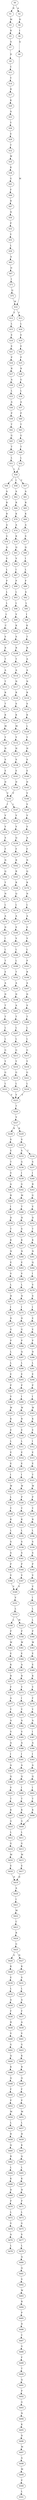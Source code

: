 strict digraph  {
	S0 -> S1 [ label = R ];
	S0 -> S2 [ label = A ];
	S1 -> S3 [ label = M ];
	S2 -> S4 [ label = D ];
	S3 -> S5 [ label = R ];
	S4 -> S6 [ label = I ];
	S5 -> S7 [ label = A ];
	S6 -> S8 [ label = Q ];
	S7 -> S9 [ label = D ];
	S8 -> S10 [ label = M ];
	S9 -> S11 [ label = C ];
	S10 -> S12 [ label = Y ];
	S10 -> S13 [ label = F ];
	S11 -> S14 [ label = Y ];
	S12 -> S15 [ label = L ];
	S13 -> S16 [ label = L ];
	S14 -> S17 [ label = R ];
	S15 -> S18 [ label = E ];
	S16 -> S19 [ label = E ];
	S17 -> S20 [ label = K ];
	S18 -> S21 [ label = E ];
	S19 -> S22 [ label = E ];
	S20 -> S23 [ label = A ];
	S21 -> S24 [ label = P ];
	S22 -> S25 [ label = P ];
	S23 -> S26 [ label = Y ];
	S24 -> S27 [ label = R ];
	S25 -> S28 [ label = R ];
	S26 -> S29 [ label = E ];
	S27 -> S30 [ label = A ];
	S28 -> S31 [ label = G ];
	S29 -> S32 [ label = T ];
	S30 -> S33 [ label = L ];
	S31 -> S34 [ label = L ];
	S32 -> S35 [ label = W ];
	S33 -> S36 [ label = A ];
	S34 -> S37 [ label = A ];
	S35 -> S38 [ label = K ];
	S36 -> S39 [ label = P ];
	S37 -> S40 [ label = P ];
	S38 -> S41 [ label = G ];
	S39 -> S42 [ label = T ];
	S40 -> S43 [ label = T ];
	S41 -> S44 [ label = F ];
	S42 -> S45 [ label = G ];
	S43 -> S46 [ label = G ];
	S44 -> S47 [ label = R ];
	S45 -> S48 [ label = T ];
	S46 -> S49 [ label = T ];
	S47 -> S50 [ label = N ];
	S48 -> S51 [ label = L ];
	S49 -> S52 [ label = L ];
	S50 -> S53 [ label = P ];
	S51 -> S54 [ label = L ];
	S52 -> S54 [ label = L ];
	S53 -> S55 [ label = Y ];
	S54 -> S56 [ label = L ];
	S54 -> S57 [ label = V ];
	S54 -> S58 [ label = I ];
	S55 -> S59 [ label = L ];
	S56 -> S60 [ label = A ];
	S57 -> S61 [ label = A ];
	S58 -> S62 [ label = A ];
	S59 -> S63 [ label = A ];
	S60 -> S64 [ label = R ];
	S61 -> S65 [ label = R ];
	S62 -> S66 [ label = R ];
	S63 -> S67 [ label = D ];
	S64 -> S68 [ label = R ];
	S65 -> S69 [ label = K ];
	S66 -> S70 [ label = K ];
	S67 -> S71 [ label = I ];
	S68 -> S72 [ label = A ];
	S69 -> S73 [ label = A ];
	S70 -> S74 [ label = A ];
	S71 -> S75 [ label = Q ];
	S72 -> S76 [ label = G ];
	S73 -> S77 [ label = S ];
	S74 -> S78 [ label = K ];
	S75 -> S10 [ label = M ];
	S76 -> S79 [ label = Q ];
	S77 -> S80 [ label = Q ];
	S78 -> S81 [ label = Q ];
	S79 -> S82 [ label = V ];
	S80 -> S83 [ label = I ];
	S81 -> S84 [ label = V ];
	S82 -> S85 [ label = L ];
	S83 -> S86 [ label = L ];
	S84 -> S87 [ label = I ];
	S85 -> S88 [ label = P ];
	S86 -> S89 [ label = P ];
	S87 -> S90 [ label = P ];
	S88 -> S91 [ label = L ];
	S89 -> S92 [ label = A ];
	S90 -> S93 [ label = L ];
	S91 -> S94 [ label = L ];
	S92 -> S95 [ label = L ];
	S93 -> S96 [ label = L ];
	S94 -> S97 [ label = L ];
	S95 -> S98 [ label = I ];
	S96 -> S99 [ label = V ];
	S97 -> S100 [ label = C ];
	S98 -> S101 [ label = K ];
	S99 -> S102 [ label = K ];
	S100 -> S103 [ label = S ];
	S101 -> S104 [ label = T ];
	S102 -> S105 [ label = S ];
	S103 -> S106 [ label = R ];
	S104 -> S107 [ label = R ];
	S105 -> S108 [ label = R ];
	S106 -> S109 [ label = T ];
	S107 -> S110 [ label = A ];
	S108 -> S111 [ label = T ];
	S109 -> S112 [ label = A ];
	S110 -> S113 [ label = A ];
	S111 -> S114 [ label = A ];
	S112 -> S115 [ label = T ];
	S113 -> S116 [ label = N ];
	S114 -> S117 [ label = N ];
	S115 -> S118 [ label = R ];
	S116 -> S119 [ label = R ];
	S117 -> S120 [ label = R ];
	S118 -> S121 [ label = T ];
	S119 -> S122 [ label = S ];
	S120 -> S123 [ label = S ];
	S121 -> S124 [ label = K ];
	S122 -> S125 [ label = K ];
	S123 -> S126 [ label = K ];
	S124 -> S127 [ label = M ];
	S125 -> S128 [ label = L ];
	S126 -> S129 [ label = M ];
	S127 -> S130 [ label = Y ];
	S128 -> S131 [ label = Y ];
	S129 -> S132 [ label = Y ];
	S130 -> S133 [ label = H ];
	S131 -> S134 [ label = H ];
	S132 -> S135 [ label = H ];
	S133 -> S136 [ label = S ];
	S134 -> S137 [ label = S ];
	S135 -> S138 [ label = S ];
	S136 -> S139 [ label = E ];
	S137 -> S140 [ label = E ];
	S138 -> S141 [ label = E ];
	S139 -> S142 [ label = D ];
	S140 -> S143 [ label = D ];
	S141 -> S144 [ label = D ];
	S142 -> S145 [ label = V ];
	S143 -> S146 [ label = V ];
	S144 -> S145 [ label = V ];
	S145 -> S147 [ label = L ];
	S145 -> S148 [ label = I ];
	S146 -> S149 [ label = V ];
	S147 -> S150 [ label = V ];
	S148 -> S151 [ label = V ];
	S149 -> S152 [ label = V ];
	S150 -> S153 [ label = V ];
	S151 -> S154 [ label = V ];
	S152 -> S155 [ label = V ];
	S153 -> S156 [ label = Q ];
	S154 -> S157 [ label = S ];
	S155 -> S158 [ label = A ];
	S156 -> S159 [ label = F ];
	S157 -> S160 [ label = F ];
	S158 -> S161 [ label = F ];
	S159 -> S162 [ label = R ];
	S160 -> S163 [ label = N ];
	S161 -> S164 [ label = N ];
	S162 -> S165 [ label = R ];
	S163 -> S166 [ label = Q ];
	S164 -> S167 [ label = Q ];
	S165 -> S168 [ label = R ];
	S166 -> S169 [ label = T ];
	S167 -> S170 [ label = R ];
	S168 -> S171 [ label = Q ];
	S169 -> S172 [ label = N ];
	S170 -> S173 [ label = N ];
	S171 -> S174 [ label = L ];
	S172 -> S175 [ label = L ];
	S173 -> S176 [ label = L ];
	S174 -> S177 [ label = A ];
	S175 -> S178 [ label = A ];
	S176 -> S179 [ label = A ];
	S177 -> S180 [ label = E ];
	S178 -> S181 [ label = D ];
	S179 -> S182 [ label = E ];
	S180 -> S183 [ label = V ];
	S181 -> S184 [ label = I ];
	S182 -> S185 [ label = V ];
	S183 -> S186 [ label = L ];
	S184 -> S187 [ label = L ];
	S185 -> S188 [ label = L ];
	S186 -> S189 [ label = L ];
	S187 -> S190 [ label = T ];
	S188 -> S191 [ label = P ];
	S189 -> S192 [ label = T ];
	S190 -> S193 [ label = E ];
	S191 -> S194 [ label = R ];
	S192 -> S195 [ label = A ];
	S193 -> S196 [ label = A ];
	S194 -> S197 [ label = A ];
	S195 -> S198 [ label = D ];
	S196 -> S199 [ label = D ];
	S197 -> S200 [ label = D ];
	S198 -> S201 [ label = A ];
	S199 -> S202 [ label = T ];
	S200 -> S203 [ label = S ];
	S201 -> S204 [ label = T ];
	S202 -> S205 [ label = T ];
	S203 -> S206 [ label = T ];
	S204 -> S207 [ label = L ];
	S205 -> S208 [ label = L ];
	S206 -> S209 [ label = L ];
	S207 -> S210 [ label = L ];
	S208 -> S211 [ label = L ];
	S209 -> S212 [ label = L ];
	S210 -> S213 [ label = G ];
	S211 -> S214 [ label = G ];
	S212 -> S215 [ label = G ];
	S213 -> S216 [ label = Y ];
	S214 -> S217 [ label = Y ];
	S215 -> S218 [ label = Y ];
	S216 -> S219 [ label = G ];
	S217 -> S220 [ label = G ];
	S218 -> S221 [ label = G ];
	S219 -> S222 [ label = L ];
	S220 -> S223 [ label = L ];
	S221 -> S224 [ label = L ];
	S222 -> S225 [ label = V ];
	S223 -> S225 [ label = V ];
	S224 -> S225 [ label = V ];
	S225 -> S226 [ label = T ];
	S226 -> S227 [ label = V ];
	S227 -> S228 [ label = R ];
	S227 -> S229 [ label = K ];
	S228 -> S230 [ label = S ];
	S229 -> S231 [ label = S ];
	S230 -> S232 [ label = E ];
	S231 -> S233 [ label = S ];
	S231 -> S234 [ label = T ];
	S232 -> S235 [ label = T ];
	S233 -> S236 [ label = G ];
	S234 -> S237 [ label = S ];
	S235 -> S238 [ label = V ];
	S236 -> S239 [ label = I ];
	S237 -> S240 [ label = I ];
	S238 -> S241 [ label = A ];
	S239 -> S242 [ label = G ];
	S240 -> S243 [ label = R ];
	S241 -> S244 [ label = R ];
	S242 -> S245 [ label = M ];
	S243 -> S246 [ label = G ];
	S244 -> S247 [ label = I ];
	S245 -> S248 [ label = T ];
	S246 -> S249 [ label = V ];
	S247 -> S250 [ label = D ];
	S248 -> S251 [ label = H ];
	S249 -> S252 [ label = D ];
	S250 -> S253 [ label = T ];
	S251 -> S254 [ label = S ];
	S252 -> S255 [ label = T ];
	S253 -> S256 [ label = K ];
	S254 -> S257 [ label = K ];
	S255 -> S258 [ label = K ];
	S256 -> S259 [ label = N ];
	S257 -> S260 [ label = N ];
	S258 -> S261 [ label = N ];
	S259 -> S262 [ label = E ];
	S260 -> S263 [ label = E ];
	S261 -> S264 [ label = Q ];
	S262 -> S265 [ label = V ];
	S263 -> S266 [ label = V ];
	S264 -> S267 [ label = I ];
	S265 -> S268 [ label = L ];
	S266 -> S269 [ label = L ];
	S267 -> S270 [ label = V ];
	S268 -> S271 [ label = H ];
	S269 -> S272 [ label = N ];
	S270 -> S273 [ label = S ];
	S271 -> S274 [ label = I ];
	S272 -> S275 [ label = I ];
	S273 -> S276 [ label = I ];
	S274 -> S277 [ label = D ];
	S275 -> S278 [ label = D ];
	S276 -> S279 [ label = E ];
	S277 -> S280 [ label = G ];
	S278 -> S281 [ label = G ];
	S279 -> S282 [ label = E ];
	S280 -> S283 [ label = P ];
	S281 -> S284 [ label = P ];
	S282 -> S285 [ label = P ];
	S283 -> S286 [ label = L ];
	S284 -> S287 [ label = Q ];
	S285 -> S288 [ label = D ];
	S286 -> S289 [ label = L ];
	S287 -> S290 [ label = L ];
	S288 -> S291 [ label = L ];
	S289 -> S292 [ label = E ];
	S290 -> S293 [ label = E ];
	S291 -> S294 [ label = E ];
	S292 -> S295 [ label = P ];
	S293 -> S296 [ label = P ];
	S294 -> S297 [ label = P ];
	S295 -> S298 [ label = V ];
	S296 -> S299 [ label = I ];
	S297 -> S300 [ label = I ];
	S298 -> S301 [ label = W ];
	S299 -> S302 [ label = W ];
	S300 -> S303 [ label = W ];
	S301 -> S304 [ label = K ];
	S302 -> S305 [ label = R ];
	S303 -> S306 [ label = K ];
	S304 -> S307 [ label = E ];
	S305 -> S308 [ label = E ];
	S306 -> S309 [ label = E ];
	S307 -> S310 [ label = L ];
	S308 -> S311 [ label = L ];
	S309 -> S312 [ label = I ];
	S310 -> S313 [ label = E ];
	S311 -> S314 [ label = E ];
	S312 -> S315 [ label = E ];
	S313 -> S316 [ label = E ];
	S314 -> S317 [ label = E ];
	S315 -> S318 [ label = E ];
	S316 -> S319 [ label = I ];
	S317 -> S320 [ label = I ];
	S318 -> S321 [ label = T ];
	S319 -> S322 [ label = W ];
	S320 -> S323 [ label = W ];
	S321 -> S324 [ label = W ];
	S322 -> S325 [ label = L ];
	S323 -> S326 [ label = P ];
	S324 -> S327 [ label = P ];
	S325 -> S328 [ label = Y ];
	S326 -> S329 [ label = Y ];
	S327 -> S330 [ label = Y ];
	S328 -> S331 [ label = K ];
	S329 -> S332 [ label = K ];
	S330 -> S333 [ label = R ];
	S331 -> S334 [ label = L ];
	S332 -> S335 [ label = L ];
	S333 -> S336 [ label = L ];
	S334 -> S337 [ label = S ];
	S335 -> S338 [ label = S ];
	S336 -> S339 [ label = S ];
	S337 -> S340 [ label = S ];
	S338 -> S341 [ label = S ];
	S339 -> S342 [ label = S ];
	S340 -> S343 [ label = P ];
	S341 -> S344 [ label = P ];
	S342 -> S345 [ label = P ];
	S343 -> S346 [ label = V ];
	S344 -> S347 [ label = V ];
	S345 -> S348 [ label = V ];
	S346 -> S349 [ label = V ];
	S347 -> S349 [ label = V ];
	S348 -> S350 [ label = V ];
	S349 -> S351 [ label = V ];
	S350 -> S352 [ label = I ];
	S351 -> S353 [ label = L ];
	S352 -> S354 [ label = L ];
	S353 -> S355 [ label = M ];
	S353 -> S356 [ label = L ];
	S354 -> S357 [ label = L ];
	S355 -> S358 [ label = P ];
	S356 -> S359 [ label = P ];
	S357 -> S360 [ label = P ];
	S358 -> S361 [ label = W ];
	S359 -> S362 [ label = W ];
	S360 -> S363 [ label = W ];
	S361 -> S364 [ label = E ];
	S362 -> S365 [ label = E ];
	S363 -> S366 [ label = E ];
	S364 -> S367 [ label = A ];
	S365 -> S368 [ label = K ];
	S366 -> S369 [ label = E ];
	S367 -> S370 [ label = R ];
	S368 -> S371 [ label = R ];
	S369 -> S372 [ label = K ];
	S370 -> S373 [ label = Y ];
	S371 -> S374 [ label = F ];
	S372 -> S375 [ label = Y ];
	S373 -> S376 [ label = I ];
	S374 -> S377 [ label = A ];
	S375 -> S378 [ label = F ];
	S376 -> S379 [ label = Y ];
	S377 -> S380 [ label = Y ];
	S378 -> S381 [ label = Y ];
	S379 -> S382 [ label = A ];
	S380 -> S383 [ label = A ];
	S381 -> S384 [ label = A ];
	S382 -> S385 [ label = V ];
	S383 -> S386 [ label = V ];
	S384 -> S387 [ label = I ];
	S385 -> S388 [ label = A ];
	S386 -> S389 [ label = A ];
	S387 -> S390 [ label = A ];
	S388 -> S391 [ label = I ];
	S389 -> S392 [ label = I ];
	S390 -> S393 [ label = I ];
	S391 -> S394 [ label = A ];
	S392 -> S395 [ label = A ];
	S393 -> S396 [ label = A ];
	S394 -> S397 [ label = Q ];
	S395 -> S398 [ label = Q ];
	S396 -> S399 [ label = Q ];
	S397 -> S400 [ label = I ];
	S398 -> S401 [ label = V ];
	S399 -> S402 [ label = I ];
	S400 -> S403 [ label = T ];
	S401 -> S404 [ label = T ];
	S402 -> S405 [ label = T ];
	S403 -> S406 [ label = K ];
	S404 -> S407 [ label = K ];
	S405 -> S408 [ label = K ];
	S406 -> S409 [ label = G ];
	S407 -> S410 [ label = G ];
	S408 -> S409 [ label = G ];
	S409 -> S411 [ label = L ];
	S410 -> S412 [ label = L ];
	S411 -> S413 [ label = G ];
	S412 -> S414 [ label = G ];
	S413 -> S415 [ label = M ];
	S414 -> S416 [ label = M ];
	S415 -> S417 [ label = E ];
	S416 -> S418 [ label = E ];
	S417 -> S419 [ label = D ];
	S418 -> S419 [ label = D ];
	S419 -> S420 [ label = A ];
	S420 -> S421 [ label = I ];
	S421 -> S422 [ label = M ];
	S422 -> S423 [ label = C ];
	S423 -> S424 [ label = R ];
	S424 -> S425 [ label = G ];
	S425 -> S426 [ label = G ];
	S425 -> S427 [ label = N ];
	S426 -> S428 [ label = K ];
	S427 -> S429 [ label = K ];
	S428 -> S430 [ label = E ];
	S429 -> S431 [ label = S ];
	S430 -> S432 [ label = L ];
	S431 -> S433 [ label = L ];
	S432 -> S434 [ label = A ];
	S433 -> S435 [ label = A ];
	S434 -> S436 [ label = F ];
	S435 -> S437 [ label = F ];
	S436 -> S438 [ label = R ];
	S437 -> S439 [ label = A ];
	S438 -> S440 [ label = V ];
	S439 -> S441 [ label = V ];
	S440 -> S442 [ label = G ];
	S441 -> S443 [ label = G ];
	S442 -> S444 [ label = Q ];
	S443 -> S445 [ label = K ];
	S444 -> S446 [ label = K ];
	S445 -> S447 [ label = R ];
	S446 -> S448 [ label = Q ];
	S447 -> S449 [ label = Q ];
	S448 -> S450 [ label = F ];
	S449 -> S451 [ label = F ];
	S450 -> S452 [ label = P ];
	S451 -> S453 [ label = P ];
	S452 -> S454 [ label = M ];
	S453 -> S455 [ label = M ];
	S454 -> S456 [ label = L ];
	S455 -> S457 [ label = L ];
	S456 -> S458 [ label = R ];
	S457 -> S459 [ label = H ];
	S458 -> S460 [ label = Q ];
	S459 -> S461 [ label = K ];
	S460 -> S462 [ label = R ];
	S461 -> S463 [ label = Q ];
	S462 -> S464 [ label = L ];
	S463 -> S465 [ label = L ];
	S464 -> S466 [ label = K ];
	S465 -> S467 [ label = K ];
	S466 -> S468 [ label = D ];
	S467 -> S469 [ label = H ];
	S468 -> S470 [ label = P ];
	S469 -> S471 [ label = P ];
	S470 -> S472 [ label = L ];
	S471 -> S473 [ label = L ];
	S472 -> S474 [ label = V ];
	S473 -> S475 [ label = G ];
	S474 -> S476 [ label = A ];
	S475 -> S477 [ label = S ];
	S476 -> S478 [ label = L ];
	S477 -> S479 [ label = L ];
	S479 -> S480 [ label = Q ];
	S480 -> S481 [ label = Q ];
	S481 -> S482 [ label = S ];
	S482 -> S483 [ label = W ];
	S483 -> S484 [ label = R ];
	S484 -> S485 [ label = P ];
	S485 -> S486 [ label = D ];
	S486 -> S487 [ label = C ];
	S487 -> S488 [ label = G ];
	S488 -> S489 [ label = F ];
	S489 -> S490 [ label = T ];
	S490 -> S491 [ label = Q ];
	S491 -> S492 [ label = P ];
	S492 -> S493 [ label = G ];
	S493 -> S494 [ label = N ];
	S494 -> S495 [ label = K ];
	S495 -> S496 [ label = D ];
	S496 -> S497 [ label = M ];
	S497 -> S498 [ label = A ];
	S498 -> S499 [ label = M ];
	S499 -> S500 [ label = P ];
	S500 -> S501 [ label = L ];
}
